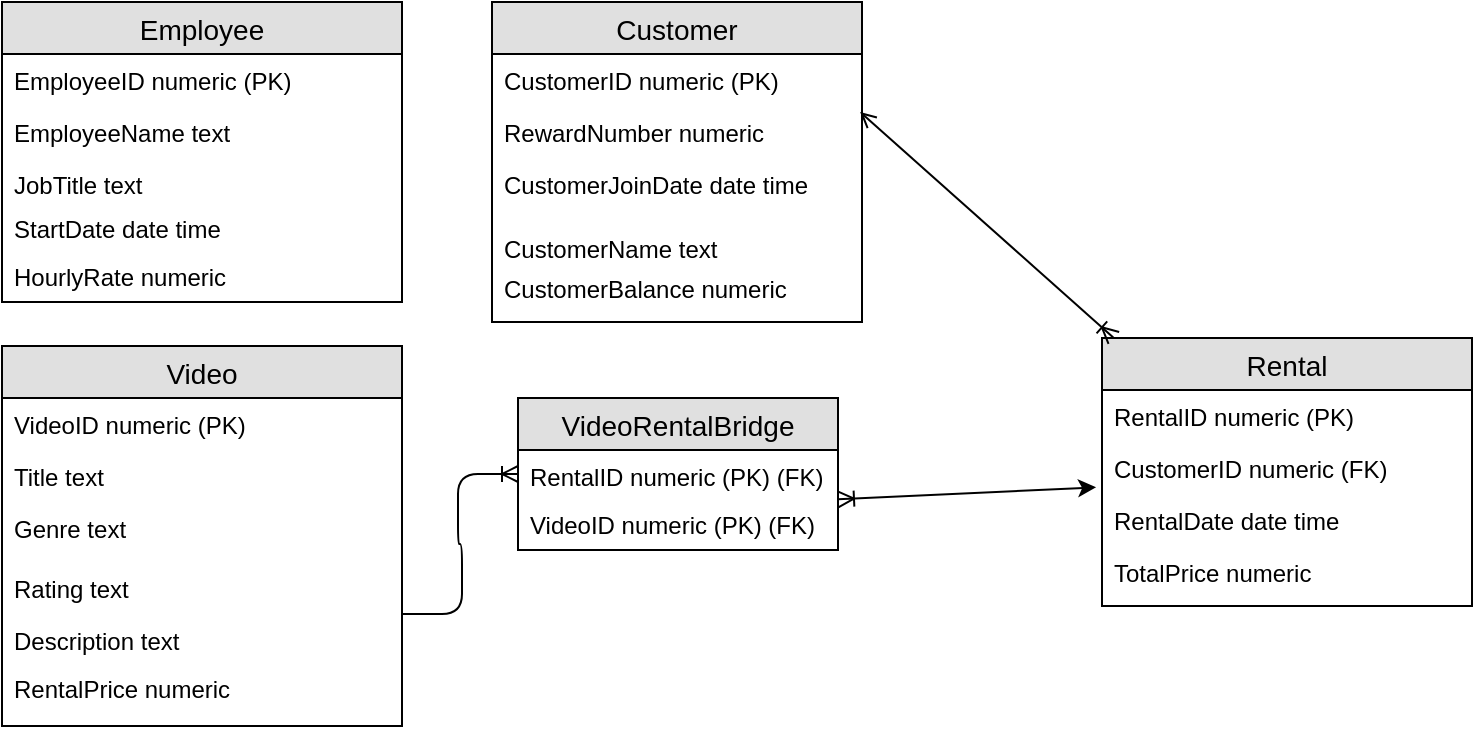 <mxfile version="11.2.5" type="device" pages="1"><diagram id="Nx9XwtM8hcGyDR-lmznt" name="Page-1"><mxGraphModel dx="1426" dy="849" grid="1" gridSize="10" guides="1" tooltips="1" connect="1" arrows="1" fold="1" page="1" pageScale="1" pageWidth="850" pageHeight="1100" math="0" shadow="0"><root><mxCell id="0"/><mxCell id="1" parent="0"/><mxCell id="vTuJ9_aBOYydTb24XfEz-1" value="Video" style="swimlane;fontStyle=0;childLayout=stackLayout;horizontal=1;startSize=26;fillColor=#e0e0e0;horizontalStack=0;resizeParent=1;resizeParentMax=0;resizeLast=0;collapsible=1;marginBottom=0;swimlaneFillColor=#ffffff;align=center;fontSize=14;" vertex="1" parent="1"><mxGeometry x="20" y="192" width="200" height="190" as="geometry"/></mxCell><mxCell id="vTuJ9_aBOYydTb24XfEz-2" value="VideoID numeric (PK)" style="text;strokeColor=none;fillColor=none;spacingLeft=4;spacingRight=4;overflow=hidden;rotatable=0;points=[[0,0.5],[1,0.5]];portConstraint=eastwest;fontSize=12;" vertex="1" parent="vTuJ9_aBOYydTb24XfEz-1"><mxGeometry y="26" width="200" height="26" as="geometry"/></mxCell><mxCell id="vTuJ9_aBOYydTb24XfEz-3" value="Title text" style="text;strokeColor=none;fillColor=none;spacingLeft=4;spacingRight=4;overflow=hidden;rotatable=0;points=[[0,0.5],[1,0.5]];portConstraint=eastwest;fontSize=12;" vertex="1" parent="vTuJ9_aBOYydTb24XfEz-1"><mxGeometry y="52" width="200" height="26" as="geometry"/></mxCell><mxCell id="vTuJ9_aBOYydTb24XfEz-4" value="Genre text" style="text;strokeColor=none;fillColor=none;spacingLeft=4;spacingRight=4;overflow=hidden;rotatable=0;points=[[0,0.5],[1,0.5]];portConstraint=eastwest;fontSize=12;" vertex="1" parent="vTuJ9_aBOYydTb24XfEz-1"><mxGeometry y="78" width="200" height="112" as="geometry"/></mxCell><mxCell id="vTuJ9_aBOYydTb24XfEz-9" value="Rating text" style="text;strokeColor=none;fillColor=none;spacingLeft=4;spacingRight=4;overflow=hidden;rotatable=0;points=[[0,0.5],[1,0.5]];portConstraint=eastwest;fontSize=12;" vertex="1" parent="1"><mxGeometry x="20" y="300" width="200" height="26" as="geometry"/></mxCell><mxCell id="vTuJ9_aBOYydTb24XfEz-10" value="Description text" style="text;strokeColor=none;fillColor=none;spacingLeft=4;spacingRight=4;overflow=hidden;rotatable=0;points=[[0,0.5],[1,0.5]];portConstraint=eastwest;fontSize=12;" vertex="1" parent="1"><mxGeometry x="20" y="326" width="200" height="28" as="geometry"/></mxCell><mxCell id="vTuJ9_aBOYydTb24XfEz-11" value="Employee" style="swimlane;fontStyle=0;childLayout=stackLayout;horizontal=1;startSize=26;fillColor=#e0e0e0;horizontalStack=0;resizeParent=1;resizeParentMax=0;resizeLast=0;collapsible=1;marginBottom=0;swimlaneFillColor=#ffffff;align=center;fontSize=14;" vertex="1" parent="1"><mxGeometry x="20" y="20" width="200" height="150" as="geometry"/></mxCell><mxCell id="vTuJ9_aBOYydTb24XfEz-12" value="EmployeeID numeric (PK)" style="text;strokeColor=none;fillColor=none;spacingLeft=4;spacingRight=4;overflow=hidden;rotatable=0;points=[[0,0.5],[1,0.5]];portConstraint=eastwest;fontSize=12;" vertex="1" parent="vTuJ9_aBOYydTb24XfEz-11"><mxGeometry y="26" width="200" height="26" as="geometry"/></mxCell><mxCell id="vTuJ9_aBOYydTb24XfEz-13" value="EmployeeName text" style="text;strokeColor=none;fillColor=none;spacingLeft=4;spacingRight=4;overflow=hidden;rotatable=0;points=[[0,0.5],[1,0.5]];portConstraint=eastwest;fontSize=12;" vertex="1" parent="vTuJ9_aBOYydTb24XfEz-11"><mxGeometry y="52" width="200" height="26" as="geometry"/></mxCell><mxCell id="vTuJ9_aBOYydTb24XfEz-14" value="JobTitle text" style="text;strokeColor=none;fillColor=none;spacingLeft=4;spacingRight=4;overflow=hidden;rotatable=0;points=[[0,0.5],[1,0.5]];portConstraint=eastwest;fontSize=12;" vertex="1" parent="vTuJ9_aBOYydTb24XfEz-11"><mxGeometry y="78" width="200" height="72" as="geometry"/></mxCell><mxCell id="vTuJ9_aBOYydTb24XfEz-21" value="StartDate date time" style="text;strokeColor=none;fillColor=none;spacingLeft=4;spacingRight=4;overflow=hidden;rotatable=0;points=[[0,0.5],[1,0.5]];portConstraint=eastwest;fontSize=12;" vertex="1" parent="1"><mxGeometry x="20" y="120" width="200" height="72" as="geometry"/></mxCell><mxCell id="vTuJ9_aBOYydTb24XfEz-22" value="HourlyRate numeric" style="text;strokeColor=none;fillColor=none;spacingLeft=4;spacingRight=4;overflow=hidden;rotatable=0;points=[[0,0.5],[1,0.5]];portConstraint=eastwest;fontSize=12;" vertex="1" parent="1"><mxGeometry x="20" y="144" width="200" height="26" as="geometry"/></mxCell><mxCell id="vTuJ9_aBOYydTb24XfEz-27" value="Customer" style="swimlane;fontStyle=0;childLayout=stackLayout;horizontal=1;startSize=26;fillColor=#e0e0e0;horizontalStack=0;resizeParent=1;resizeParentMax=0;resizeLast=0;collapsible=1;marginBottom=0;swimlaneFillColor=#ffffff;align=center;fontSize=14;" vertex="1" parent="1"><mxGeometry x="265" y="20" width="185" height="160" as="geometry"/></mxCell><mxCell id="vTuJ9_aBOYydTb24XfEz-28" value="CustomerID numeric (PK)" style="text;strokeColor=none;fillColor=none;spacingLeft=4;spacingRight=4;overflow=hidden;rotatable=0;points=[[0,0.5],[1,0.5]];portConstraint=eastwest;fontSize=12;" vertex="1" parent="vTuJ9_aBOYydTb24XfEz-27"><mxGeometry y="26" width="185" height="26" as="geometry"/></mxCell><mxCell id="vTuJ9_aBOYydTb24XfEz-29" value="RewardNumber numeric" style="text;strokeColor=none;fillColor=none;spacingLeft=4;spacingRight=4;overflow=hidden;rotatable=0;points=[[0,0.5],[1,0.5]];portConstraint=eastwest;fontSize=12;" vertex="1" parent="vTuJ9_aBOYydTb24XfEz-27"><mxGeometry y="52" width="185" height="26" as="geometry"/></mxCell><mxCell id="vTuJ9_aBOYydTb24XfEz-32" value="CustomerJoinDate date time" style="text;strokeColor=none;fillColor=none;spacingLeft=4;spacingRight=4;overflow=hidden;rotatable=0;points=[[0,0.5],[1,0.5]];portConstraint=eastwest;fontSize=12;" vertex="1" parent="vTuJ9_aBOYydTb24XfEz-27"><mxGeometry y="78" width="185" height="32" as="geometry"/></mxCell><mxCell id="vTuJ9_aBOYydTb24XfEz-35" value="CustomerName text&#10;" style="text;strokeColor=none;fillColor=none;spacingLeft=4;spacingRight=4;overflow=hidden;rotatable=0;points=[[0,0.5],[1,0.5]];portConstraint=eastwest;fontSize=12;" vertex="1" parent="vTuJ9_aBOYydTb24XfEz-27"><mxGeometry y="110" width="185" height="50" as="geometry"/></mxCell><mxCell id="vTuJ9_aBOYydTb24XfEz-37" value="CustomerBalance numeric" style="text;strokeColor=none;fillColor=none;spacingLeft=4;spacingRight=4;overflow=hidden;rotatable=0;points=[[0,0.5],[1,0.5]];portConstraint=eastwest;fontSize=12;" vertex="1" parent="1"><mxGeometry x="265" y="150" width="185" height="26" as="geometry"/></mxCell><mxCell id="vTuJ9_aBOYydTb24XfEz-38" value="Rental" style="swimlane;fontStyle=0;childLayout=stackLayout;horizontal=1;startSize=26;fillColor=#e0e0e0;horizontalStack=0;resizeParent=1;resizeParentMax=0;resizeLast=0;collapsible=1;marginBottom=0;swimlaneFillColor=#ffffff;align=center;fontSize=14;" vertex="1" parent="1"><mxGeometry x="570" y="188" width="185" height="134" as="geometry"/></mxCell><mxCell id="vTuJ9_aBOYydTb24XfEz-39" value="RentalID numeric (PK)" style="text;strokeColor=none;fillColor=none;spacingLeft=4;spacingRight=4;overflow=hidden;rotatable=0;points=[[0,0.5],[1,0.5]];portConstraint=eastwest;fontSize=12;" vertex="1" parent="vTuJ9_aBOYydTb24XfEz-38"><mxGeometry y="26" width="185" height="26" as="geometry"/></mxCell><mxCell id="vTuJ9_aBOYydTb24XfEz-40" value="CustomerID numeric (FK)" style="text;strokeColor=none;fillColor=none;spacingLeft=4;spacingRight=4;overflow=hidden;rotatable=0;points=[[0,0.5],[1,0.5]];portConstraint=eastwest;fontSize=12;" vertex="1" parent="vTuJ9_aBOYydTb24XfEz-38"><mxGeometry y="52" width="185" height="26" as="geometry"/></mxCell><mxCell id="vTuJ9_aBOYydTb24XfEz-43" value="RentalDate date time" style="text;strokeColor=none;fillColor=none;spacingLeft=4;spacingRight=4;overflow=hidden;rotatable=0;points=[[0,0.5],[1,0.5]];portConstraint=eastwest;fontSize=12;" vertex="1" parent="vTuJ9_aBOYydTb24XfEz-38"><mxGeometry y="78" width="185" height="26" as="geometry"/></mxCell><mxCell id="vTuJ9_aBOYydTb24XfEz-45" value="TotalPrice numeric" style="text;strokeColor=none;fillColor=none;spacingLeft=4;spacingRight=4;overflow=hidden;rotatable=0;points=[[0,0.5],[1,0.5]];portConstraint=eastwest;fontSize=12;" vertex="1" parent="vTuJ9_aBOYydTb24XfEz-38"><mxGeometry y="104" width="185" height="30" as="geometry"/></mxCell><mxCell id="vTuJ9_aBOYydTb24XfEz-50" value="VideoRentalBridge" style="swimlane;fontStyle=0;childLayout=stackLayout;horizontal=1;startSize=26;fillColor=#e0e0e0;horizontalStack=0;resizeParent=1;resizeParentMax=0;resizeLast=0;collapsible=1;marginBottom=0;swimlaneFillColor=#ffffff;align=center;fontSize=14;" vertex="1" parent="1"><mxGeometry x="278" y="218" width="160" height="76" as="geometry"/></mxCell><mxCell id="vTuJ9_aBOYydTb24XfEz-54" value="RentalID numeric (PK) (FK)" style="text;strokeColor=none;fillColor=none;spacingLeft=4;spacingRight=4;overflow=hidden;rotatable=0;points=[[0,0.5],[1,0.5]];portConstraint=eastwest;fontSize=12;" vertex="1" parent="vTuJ9_aBOYydTb24XfEz-50"><mxGeometry y="26" width="160" height="24" as="geometry"/></mxCell><mxCell id="vTuJ9_aBOYydTb24XfEz-51" value="VideoID numeric (PK) (FK)" style="text;strokeColor=none;fillColor=none;spacingLeft=4;spacingRight=4;overflow=hidden;rotatable=0;points=[[0,0.5],[1,0.5]];portConstraint=eastwest;fontSize=12;" vertex="1" parent="vTuJ9_aBOYydTb24XfEz-50"><mxGeometry y="50" width="160" height="26" as="geometry"/></mxCell><mxCell id="vTuJ9_aBOYydTb24XfEz-58" value="" style="edgeStyle=entityRelationEdgeStyle;fontSize=12;html=1;endArrow=ERoneToMany;entryX=0;entryY=0.5;entryDx=0;entryDy=0;" edge="1" parent="1" source="vTuJ9_aBOYydTb24XfEz-4" target="vTuJ9_aBOYydTb24XfEz-54"><mxGeometry width="100" height="100" relative="1" as="geometry"><mxPoint x="200" y="530" as="sourcePoint"/><mxPoint x="300" y="430" as="targetPoint"/></mxGeometry></mxCell><mxCell id="vTuJ9_aBOYydTb24XfEz-63" value="" style="endArrow=ERoneToMany;startArrow=open;html=1;exitX=0.995;exitY=0.115;exitDx=0;exitDy=0;exitPerimeter=0;entryX=0.032;entryY=0;entryDx=0;entryDy=0;entryPerimeter=0;startFill=0;endFill=0;" edge="1" parent="1" source="vTuJ9_aBOYydTb24XfEz-29" target="vTuJ9_aBOYydTb24XfEz-38"><mxGeometry width="50" height="50" relative="1" as="geometry"><mxPoint x="540" y="120" as="sourcePoint"/><mxPoint x="590" y="70" as="targetPoint"/></mxGeometry></mxCell><mxCell id="vTuJ9_aBOYydTb24XfEz-64" value="" style="endArrow=classic;startArrow=ERoneToMany;html=1;entryX=-0.016;entryY=0.872;entryDx=0;entryDy=0;entryPerimeter=0;exitX=1;exitY=0.026;exitDx=0;exitDy=0;exitPerimeter=0;startFill=0;" edge="1" parent="1" source="vTuJ9_aBOYydTb24XfEz-51" target="vTuJ9_aBOYydTb24XfEz-40"><mxGeometry width="50" height="50" relative="1" as="geometry"><mxPoint x="20" y="430" as="sourcePoint"/><mxPoint x="70" y="380" as="targetPoint"/></mxGeometry></mxCell><mxCell id="vTuJ9_aBOYydTb24XfEz-66" value="RentalPrice numeric&#10;" style="text;strokeColor=none;fillColor=none;spacingLeft=4;spacingRight=4;overflow=hidden;rotatable=0;points=[[0,0.5],[1,0.5]];portConstraint=eastwest;fontSize=12;" vertex="1" parent="1"><mxGeometry x="20" y="350" width="200" height="28" as="geometry"/></mxCell></root></mxGraphModel></diagram></mxfile>